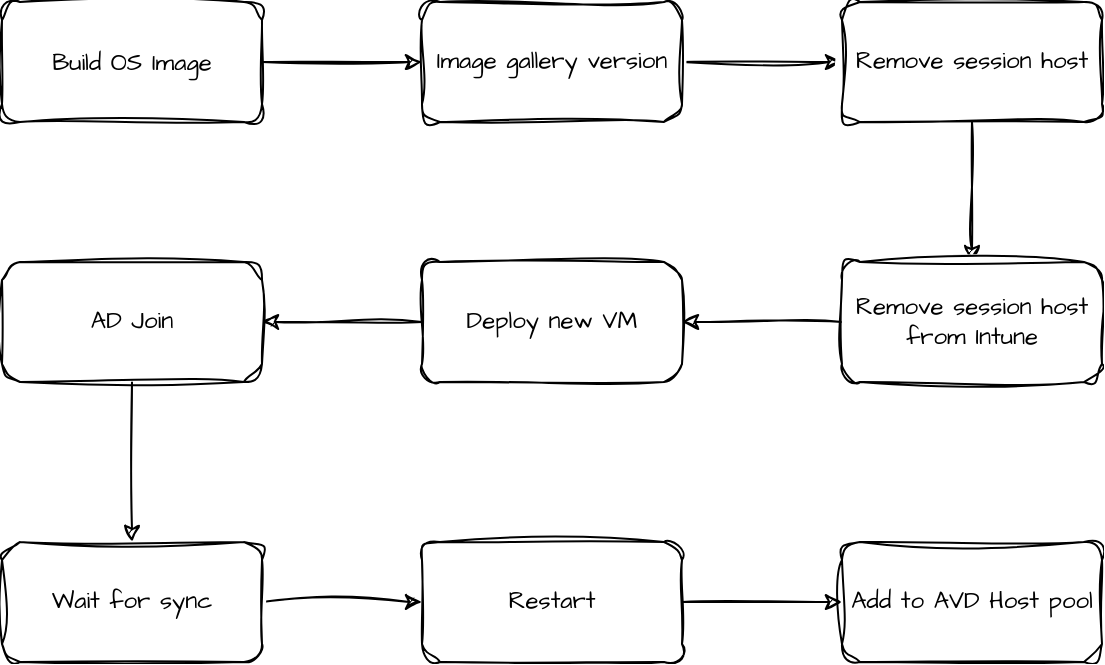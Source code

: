 <mxfile version="24.7.6" pages="2">
  <diagram name="Page-1" id="PGgDLmfhzdB9WM4vafAL">
    <mxGraphModel dx="2522" dy="1309" grid="1" gridSize="10" guides="1" tooltips="1" connect="1" arrows="1" fold="1" page="1" pageScale="1" pageWidth="827" pageHeight="1169" math="0" shadow="0">
      <root>
        <mxCell id="0" />
        <mxCell id="1" parent="0" />
        <mxCell id="snHPMFBs_P8VrZNWPwpD-3" value="" style="edgeStyle=orthogonalEdgeStyle;rounded=0;orthogonalLoop=1;jettySize=auto;html=1;sketch=1;curveFitting=1;jiggle=2;" edge="1" parent="1" source="snHPMFBs_P8VrZNWPwpD-1" target="snHPMFBs_P8VrZNWPwpD-2">
          <mxGeometry relative="1" as="geometry" />
        </mxCell>
        <mxCell id="snHPMFBs_P8VrZNWPwpD-1" value="&lt;font data-font-src=&quot;https://fonts.googleapis.com/css?family=Architects+Daughter&quot; face=&quot;Architects Daughter&quot;&gt;Build OS Image&lt;/font&gt;" style="rounded=1;whiteSpace=wrap;html=1;sketch=1;curveFitting=1;jiggle=2;" vertex="1" parent="1">
          <mxGeometry x="90" y="130" width="130" height="60" as="geometry" />
        </mxCell>
        <mxCell id="snHPMFBs_P8VrZNWPwpD-5" value="" style="edgeStyle=orthogonalEdgeStyle;rounded=0;orthogonalLoop=1;jettySize=auto;html=1;sketch=1;curveFitting=1;jiggle=2;" edge="1" parent="1" source="snHPMFBs_P8VrZNWPwpD-2" target="snHPMFBs_P8VrZNWPwpD-4">
          <mxGeometry relative="1" as="geometry" />
        </mxCell>
        <mxCell id="snHPMFBs_P8VrZNWPwpD-2" value="Image gallery version" style="rounded=1;whiteSpace=wrap;html=1;sketch=1;curveFitting=1;jiggle=2;fontFamily=Architects Daughter;fontSource=https%3A%2F%2Ffonts.googleapis.com%2Fcss%3Ffamily%3DArchitects%2BDaughter;" vertex="1" parent="1">
          <mxGeometry x="300" y="130" width="130" height="60" as="geometry" />
        </mxCell>
        <mxCell id="snHPMFBs_P8VrZNWPwpD-7" value="" style="edgeStyle=orthogonalEdgeStyle;rounded=0;orthogonalLoop=1;jettySize=auto;html=1;sketch=1;curveFitting=1;jiggle=2;" edge="1" parent="1" source="snHPMFBs_P8VrZNWPwpD-4" target="snHPMFBs_P8VrZNWPwpD-6">
          <mxGeometry relative="1" as="geometry" />
        </mxCell>
        <mxCell id="snHPMFBs_P8VrZNWPwpD-4" value="Remove session host" style="rounded=1;whiteSpace=wrap;html=1;sketch=1;curveFitting=1;jiggle=2;fontFamily=Architects Daughter;fontSource=https%3A%2F%2Ffonts.googleapis.com%2Fcss%3Ffamily%3DArchitects%2BDaughter;" vertex="1" parent="1">
          <mxGeometry x="510" y="130" width="130" height="60" as="geometry" />
        </mxCell>
        <mxCell id="snHPMFBs_P8VrZNWPwpD-9" value="" style="edgeStyle=orthogonalEdgeStyle;rounded=0;orthogonalLoop=1;jettySize=auto;html=1;sketch=1;curveFitting=1;jiggle=2;" edge="1" parent="1" source="snHPMFBs_P8VrZNWPwpD-6" target="snHPMFBs_P8VrZNWPwpD-8">
          <mxGeometry relative="1" as="geometry" />
        </mxCell>
        <mxCell id="snHPMFBs_P8VrZNWPwpD-6" value="Remove session host from Intune" style="rounded=1;whiteSpace=wrap;html=1;sketch=1;curveFitting=1;jiggle=2;fontFamily=Architects Daughter;fontSource=https%3A%2F%2Ffonts.googleapis.com%2Fcss%3Ffamily%3DArchitects%2BDaughter;" vertex="1" parent="1">
          <mxGeometry x="510" y="260" width="130" height="60" as="geometry" />
        </mxCell>
        <mxCell id="snHPMFBs_P8VrZNWPwpD-11" value="" style="edgeStyle=orthogonalEdgeStyle;rounded=0;orthogonalLoop=1;jettySize=auto;html=1;sketch=1;curveFitting=1;jiggle=2;" edge="1" parent="1" source="snHPMFBs_P8VrZNWPwpD-8" target="snHPMFBs_P8VrZNWPwpD-10">
          <mxGeometry relative="1" as="geometry" />
        </mxCell>
        <mxCell id="snHPMFBs_P8VrZNWPwpD-8" value="Deploy new VM" style="rounded=1;whiteSpace=wrap;html=1;sketch=1;curveFitting=1;jiggle=2;fontFamily=Architects Daughter;fontSource=https%3A%2F%2Ffonts.googleapis.com%2Fcss%3Ffamily%3DArchitects%2BDaughter;" vertex="1" parent="1">
          <mxGeometry x="300" y="260" width="130" height="60" as="geometry" />
        </mxCell>
        <mxCell id="snHPMFBs_P8VrZNWPwpD-13" value="" style="edgeStyle=orthogonalEdgeStyle;rounded=0;orthogonalLoop=1;jettySize=auto;html=1;sketch=1;curveFitting=1;jiggle=2;" edge="1" parent="1" source="snHPMFBs_P8VrZNWPwpD-10" target="snHPMFBs_P8VrZNWPwpD-12">
          <mxGeometry relative="1" as="geometry" />
        </mxCell>
        <mxCell id="snHPMFBs_P8VrZNWPwpD-10" value="AD Join" style="rounded=1;whiteSpace=wrap;html=1;sketch=1;curveFitting=1;jiggle=2;fontFamily=Architects Daughter;fontSource=https%3A%2F%2Ffonts.googleapis.com%2Fcss%3Ffamily%3DArchitects%2BDaughter;" vertex="1" parent="1">
          <mxGeometry x="90" y="260" width="130" height="60" as="geometry" />
        </mxCell>
        <mxCell id="snHPMFBs_P8VrZNWPwpD-15" value="" style="edgeStyle=orthogonalEdgeStyle;rounded=0;orthogonalLoop=1;jettySize=auto;html=1;sketch=1;curveFitting=1;jiggle=2;" edge="1" parent="1" source="snHPMFBs_P8VrZNWPwpD-12" target="snHPMFBs_P8VrZNWPwpD-14">
          <mxGeometry relative="1" as="geometry" />
        </mxCell>
        <mxCell id="snHPMFBs_P8VrZNWPwpD-12" value="Wait for sync" style="rounded=1;whiteSpace=wrap;html=1;sketch=1;curveFitting=1;jiggle=2;fontFamily=Architects Daughter;fontSource=https%3A%2F%2Ffonts.googleapis.com%2Fcss%3Ffamily%3DArchitects%2BDaughter;" vertex="1" parent="1">
          <mxGeometry x="90" y="400" width="130" height="60" as="geometry" />
        </mxCell>
        <mxCell id="snHPMFBs_P8VrZNWPwpD-17" value="" style="edgeStyle=orthogonalEdgeStyle;rounded=0;orthogonalLoop=1;jettySize=auto;html=1;sketch=1;curveFitting=1;jiggle=2;" edge="1" parent="1" source="snHPMFBs_P8VrZNWPwpD-14" target="snHPMFBs_P8VrZNWPwpD-16">
          <mxGeometry relative="1" as="geometry" />
        </mxCell>
        <mxCell id="snHPMFBs_P8VrZNWPwpD-14" value="Restart" style="rounded=1;whiteSpace=wrap;html=1;sketch=1;curveFitting=1;jiggle=2;fontFamily=Architects Daughter;fontSource=https%3A%2F%2Ffonts.googleapis.com%2Fcss%3Ffamily%3DArchitects%2BDaughter;" vertex="1" parent="1">
          <mxGeometry x="300" y="400" width="130" height="60" as="geometry" />
        </mxCell>
        <mxCell id="snHPMFBs_P8VrZNWPwpD-16" value="Add to AVD Host pool" style="rounded=1;whiteSpace=wrap;html=1;sketch=1;curveFitting=1;jiggle=2;fontFamily=Architects Daughter;fontSource=https%3A%2F%2Ffonts.googleapis.com%2Fcss%3Ffamily%3DArchitects%2BDaughter;" vertex="1" parent="1">
          <mxGeometry x="510" y="400" width="130" height="60" as="geometry" />
        </mxCell>
      </root>
    </mxGraphModel>
  </diagram>
  <diagram id="YnIKrpZ0EFSwjvwB5cYj" name="Page-2">
    <mxGraphModel dx="2522" dy="1309" grid="1" gridSize="10" guides="1" tooltips="1" connect="1" arrows="1" fold="1" page="1" pageScale="1" pageWidth="827" pageHeight="1169" math="0" shadow="0">
      <root>
        <mxCell id="0" />
        <mxCell id="1" parent="0" />
        <mxCell id="M9tZr0yQ1U2JP0jmh5cH-1" value="" style="edgeStyle=orthogonalEdgeStyle;rounded=0;orthogonalLoop=1;jettySize=auto;html=1;sketch=1;curveFitting=1;jiggle=2;" edge="1" parent="1" source="M9tZr0yQ1U2JP0jmh5cH-2" target="M9tZr0yQ1U2JP0jmh5cH-4">
          <mxGeometry relative="1" as="geometry" />
        </mxCell>
        <mxCell id="M9tZr0yQ1U2JP0jmh5cH-2" value="&lt;font data-font-src=&quot;https://fonts.googleapis.com/css?family=Architects+Daughter&quot; face=&quot;Architects Daughter&quot;&gt;Build OS Image&lt;/font&gt;" style="rounded=1;whiteSpace=wrap;html=1;sketch=1;curveFitting=1;jiggle=2;" vertex="1" parent="1">
          <mxGeometry x="90" y="130" width="130" height="60" as="geometry" />
        </mxCell>
        <mxCell id="M9tZr0yQ1U2JP0jmh5cH-3" value="" style="edgeStyle=orthogonalEdgeStyle;rounded=0;orthogonalLoop=1;jettySize=auto;html=1;sketch=1;curveFitting=1;jiggle=2;" edge="1" parent="1" source="M9tZr0yQ1U2JP0jmh5cH-4" target="M9tZr0yQ1U2JP0jmh5cH-6">
          <mxGeometry relative="1" as="geometry" />
        </mxCell>
        <mxCell id="M9tZr0yQ1U2JP0jmh5cH-4" value="Image gallery version" style="rounded=1;whiteSpace=wrap;html=1;sketch=1;curveFitting=1;jiggle=2;fontFamily=Architects Daughter;fontSource=https%3A%2F%2Ffonts.googleapis.com%2Fcss%3Ffamily%3DArchitects%2BDaughter;" vertex="1" parent="1">
          <mxGeometry x="300" y="130" width="130" height="60" as="geometry" />
        </mxCell>
        <mxCell id="M9tZr0yQ1U2JP0jmh5cH-6" value="trigger host pool update" style="rounded=1;whiteSpace=wrap;html=1;sketch=1;curveFitting=1;jiggle=2;fontFamily=Architects Daughter;fontSource=https%3A%2F%2Ffonts.googleapis.com%2Fcss%3Ffamily%3DArchitects%2BDaughter;" vertex="1" parent="1">
          <mxGeometry x="510" y="130" width="130" height="60" as="geometry" />
        </mxCell>
      </root>
    </mxGraphModel>
  </diagram>
</mxfile>
